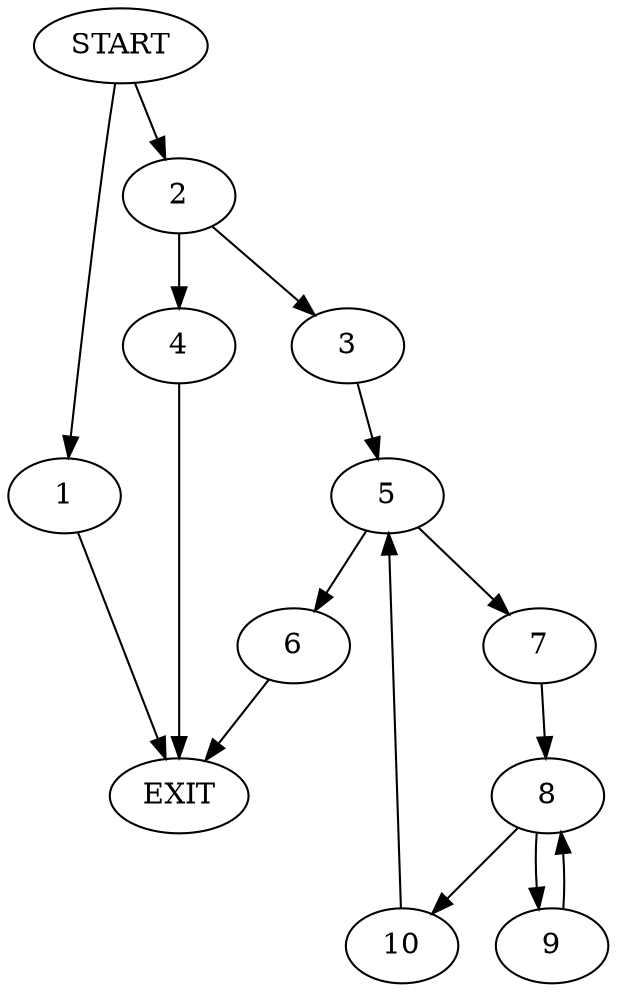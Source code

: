 digraph {
0 [label="START"]
11 [label="EXIT"]
0 -> 1
1 -> 11
0 -> 2
2 -> 3
2 -> 4
4 -> 11
3 -> 5
5 -> 6
5 -> 7
7 -> 8
6 -> 11
8 -> 9
8 -> 10
10 -> 5
9 -> 8
}
